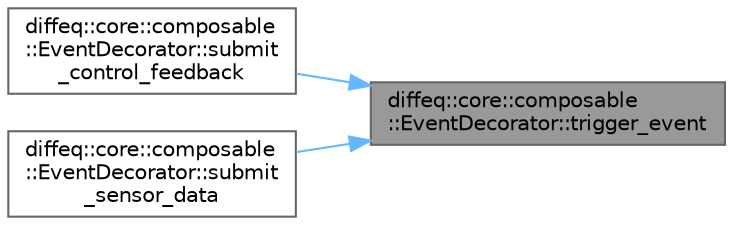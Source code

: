 digraph "diffeq::core::composable::EventDecorator::trigger_event"
{
 // LATEX_PDF_SIZE
  bgcolor="transparent";
  edge [fontname=Helvetica,fontsize=10,labelfontname=Helvetica,labelfontsize=10];
  node [fontname=Helvetica,fontsize=10,shape=box,height=0.2,width=0.4];
  rankdir="RL";
  Node1 [id="Node000001",label="diffeq::core::composable\l::EventDecorator::trigger_event",height=0.2,width=0.4,color="gray40", fillcolor="grey60", style="filled", fontcolor="black",tooltip="Trigger custom event."];
  Node1 -> Node2 [id="edge1_Node000001_Node000002",dir="back",color="steelblue1",style="solid",tooltip=" "];
  Node2 [id="Node000002",label="diffeq::core::composable\l::EventDecorator::submit\l_control_feedback",height=0.2,width=0.4,color="grey40", fillcolor="white", style="filled",URL="$classdiffeq_1_1core_1_1composable_1_1_event_decorator.html#af567216d6d004e3d77f7ef9d4d35dc3d",tooltip="Submit control feedback."];
  Node1 -> Node3 [id="edge2_Node000001_Node000003",dir="back",color="steelblue1",style="solid",tooltip=" "];
  Node3 [id="Node000003",label="diffeq::core::composable\l::EventDecorator::submit\l_sensor_data",height=0.2,width=0.4,color="grey40", fillcolor="white", style="filled",URL="$classdiffeq_1_1core_1_1composable_1_1_event_decorator.html#a027c7c642130ea699aad7bb13361b536",tooltip="Submit sensor data."];
}
